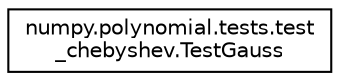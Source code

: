 digraph "Graphical Class Hierarchy"
{
 // LATEX_PDF_SIZE
  edge [fontname="Helvetica",fontsize="10",labelfontname="Helvetica",labelfontsize="10"];
  node [fontname="Helvetica",fontsize="10",shape=record];
  rankdir="LR";
  Node0 [label="numpy.polynomial.tests.test\l_chebyshev.TestGauss",height=0.2,width=0.4,color="black", fillcolor="white", style="filled",URL="$classnumpy_1_1polynomial_1_1tests_1_1test__chebyshev_1_1TestGauss.html",tooltip=" "];
}
